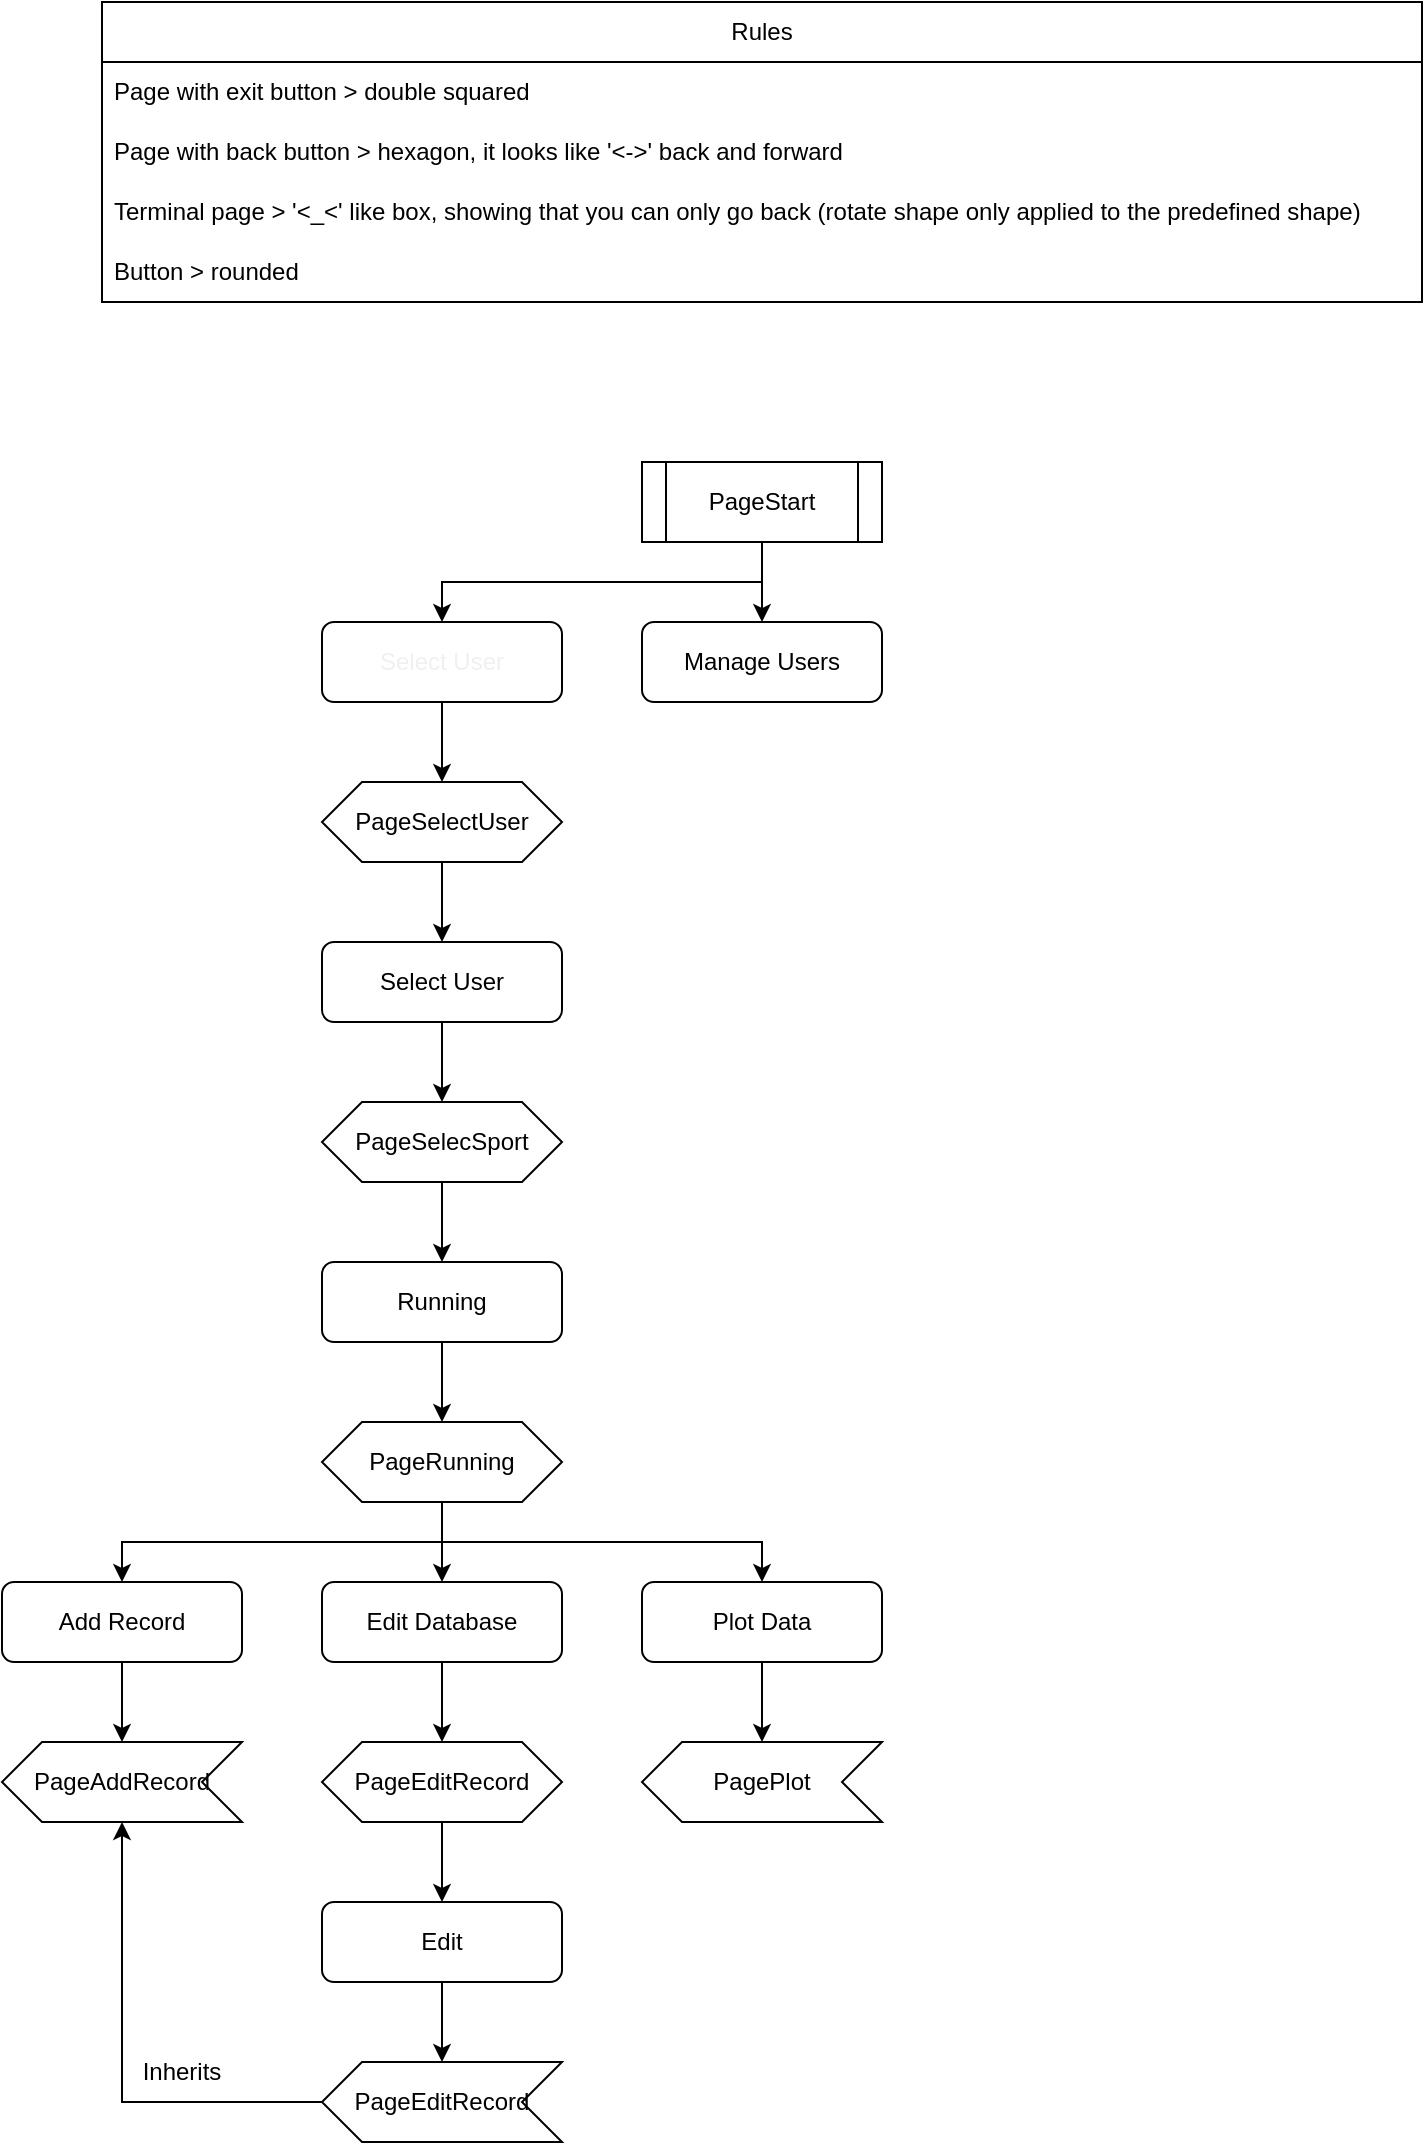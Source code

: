 <mxfile version="20.7.4" type="device"><diagram id="C5RBs43oDa-KdzZeNtuy" name="Page-1"><mxGraphModel dx="1036" dy="1775" grid="1" gridSize="10" guides="1" tooltips="1" connect="1" arrows="1" fold="1" page="1" pageScale="1" pageWidth="827" pageHeight="1169" math="0" shadow="0"><root><mxCell id="WIyWlLk6GJQsqaUBKTNV-0"/><mxCell id="WIyWlLk6GJQsqaUBKTNV-1" parent="WIyWlLk6GJQsqaUBKTNV-0"/><mxCell id="85kEBRqcw1jvHwk8xzVZ-10" style="edgeStyle=orthogonalEdgeStyle;rounded=0;orthogonalLoop=1;jettySize=auto;html=1;exitX=0.5;exitY=1;exitDx=0;exitDy=0;" parent="WIyWlLk6GJQsqaUBKTNV-1" source="WIyWlLk6GJQsqaUBKTNV-3" target="85kEBRqcw1jvHwk8xzVZ-8" edge="1"><mxGeometry relative="1" as="geometry"/></mxCell><mxCell id="85kEBRqcw1jvHwk8xzVZ-11" style="edgeStyle=orthogonalEdgeStyle;rounded=0;orthogonalLoop=1;jettySize=auto;html=1;exitX=0.5;exitY=1;exitDx=0;exitDy=0;entryX=0.5;entryY=0;entryDx=0;entryDy=0;" parent="WIyWlLk6GJQsqaUBKTNV-1" source="WIyWlLk6GJQsqaUBKTNV-3" target="85kEBRqcw1jvHwk8xzVZ-9" edge="1"><mxGeometry relative="1" as="geometry"/></mxCell><mxCell id="WIyWlLk6GJQsqaUBKTNV-3" value="PageStart" style="shape=process;whiteSpace=wrap;html=1;backgroundOutline=1;" parent="WIyWlLk6GJQsqaUBKTNV-1" vertex="1"><mxGeometry x="340" y="40" width="120" height="40" as="geometry"/></mxCell><mxCell id="85kEBRqcw1jvHwk8xzVZ-43" style="edgeStyle=orthogonalEdgeStyle;rounded=0;orthogonalLoop=1;jettySize=auto;html=1;exitX=0.5;exitY=1;exitDx=0;exitDy=0;" parent="WIyWlLk6GJQsqaUBKTNV-1" source="85kEBRqcw1jvHwk8xzVZ-8" edge="1"><mxGeometry relative="1" as="geometry"><mxPoint x="240.333" y="160.167" as="targetPoint"/></mxGeometry></mxCell><mxCell id="85kEBRqcw1jvHwk8xzVZ-95" style="edgeStyle=orthogonalEdgeStyle;rounded=0;orthogonalLoop=1;jettySize=auto;html=1;exitX=0.5;exitY=1;exitDx=0;exitDy=0;entryX=0.5;entryY=0;entryDx=0;entryDy=0;" parent="WIyWlLk6GJQsqaUBKTNV-1" source="85kEBRqcw1jvHwk8xzVZ-8" target="85kEBRqcw1jvHwk8xzVZ-74" edge="1"><mxGeometry relative="1" as="geometry"/></mxCell><mxCell id="85kEBRqcw1jvHwk8xzVZ-8" value="&lt;div style=&quot;&quot;&gt;&lt;br&gt;&lt;/div&gt;&lt;span style=&quot;color: rgb(240, 240, 240); font-family: Helvetica; font-size: 12px; font-style: normal; font-variant-ligatures: normal; font-variant-caps: normal; font-weight: 400; letter-spacing: normal; orphans: 2; text-indent: 0px; text-transform: none; widows: 2; word-spacing: 0px; -webkit-text-stroke-width: 0px; background-color: rgb(42, 37, 47); text-decoration-thickness: initial; text-decoration-style: initial; text-decoration-color: initial; float: none; display: inline !important;&quot;&gt;&lt;div style=&quot;&quot;&gt;Select User&lt;/div&gt;&lt;/span&gt;&lt;div style=&quot;&quot;&gt;&lt;br&gt;&lt;/div&gt;" style="rounded=1;whiteSpace=wrap;html=1;align=center;" parent="WIyWlLk6GJQsqaUBKTNV-1" vertex="1"><mxGeometry x="180" y="120" width="120" height="40" as="geometry"/></mxCell><mxCell id="85kEBRqcw1jvHwk8xzVZ-9" value="&lt;div style=&quot;&quot;&gt;Manage Users&lt;/div&gt;" style="rounded=1;whiteSpace=wrap;html=1;align=center;" parent="WIyWlLk6GJQsqaUBKTNV-1" vertex="1"><mxGeometry x="340" y="120" width="120" height="40" as="geometry"/></mxCell><mxCell id="85kEBRqcw1jvHwk8xzVZ-33" value="Rules" style="swimlane;fontStyle=0;childLayout=stackLayout;horizontal=1;startSize=30;horizontalStack=0;resizeParent=1;resizeParentMax=0;resizeLast=0;collapsible=1;marginBottom=0;whiteSpace=wrap;html=1;swimlaneFillColor=default;strokeColor=default;glass=0;gradientColor=none;" parent="WIyWlLk6GJQsqaUBKTNV-1" vertex="1"><mxGeometry x="70" y="-190" width="660" height="150" as="geometry"/></mxCell><mxCell id="85kEBRqcw1jvHwk8xzVZ-37" value="Page with exit button &amp;gt; double squared" style="text;strokeColor=none;fillColor=none;align=left;verticalAlign=middle;spacingLeft=4;spacingRight=4;overflow=hidden;points=[[0,0.5],[1,0.5]];portConstraint=eastwest;rotatable=0;whiteSpace=wrap;html=1;" parent="85kEBRqcw1jvHwk8xzVZ-33" vertex="1"><mxGeometry y="30" width="660" height="30" as="geometry"/></mxCell><mxCell id="85kEBRqcw1jvHwk8xzVZ-75" value="Page with back button &amp;gt; hexagon, it looks like '&amp;lt;-&amp;gt;' back and forward" style="text;strokeColor=none;fillColor=none;align=left;verticalAlign=middle;spacingLeft=4;spacingRight=4;overflow=hidden;points=[[0,0.5],[1,0.5]];portConstraint=eastwest;rotatable=0;whiteSpace=wrap;html=1;" parent="85kEBRqcw1jvHwk8xzVZ-33" vertex="1"><mxGeometry y="60" width="660" height="30" as="geometry"/></mxCell><mxCell id="85kEBRqcw1jvHwk8xzVZ-72" value="Terminal page &amp;gt; '&amp;lt;_&amp;lt;' like box, showing that you can only go back (rotate shape only applied to the predefined shape)" style="text;strokeColor=none;fillColor=none;align=left;verticalAlign=middle;spacingLeft=4;spacingRight=4;overflow=hidden;points=[[0,0.5],[1,0.5]];portConstraint=eastwest;rotatable=0;whiteSpace=wrap;html=1;" parent="85kEBRqcw1jvHwk8xzVZ-33" vertex="1"><mxGeometry y="90" width="660" height="30" as="geometry"/></mxCell><mxCell id="85kEBRqcw1jvHwk8xzVZ-35" value="Button &amp;gt; rounded" style="text;strokeColor=none;fillColor=none;align=left;verticalAlign=middle;spacingLeft=4;spacingRight=4;overflow=hidden;points=[[0,0.5],[1,0.5]];portConstraint=eastwest;rotatable=0;whiteSpace=wrap;html=1;" parent="85kEBRqcw1jvHwk8xzVZ-33" vertex="1"><mxGeometry y="120" width="660" height="30" as="geometry"/></mxCell><mxCell id="85kEBRqcw1jvHwk8xzVZ-94" style="edgeStyle=orthogonalEdgeStyle;rounded=0;orthogonalLoop=1;jettySize=auto;html=1;exitX=0.5;exitY=1;exitDx=0;exitDy=0;entryX=0.5;entryY=0;entryDx=0;entryDy=0;" parent="WIyWlLk6GJQsqaUBKTNV-1" source="85kEBRqcw1jvHwk8xzVZ-45" target="85kEBRqcw1jvHwk8xzVZ-79" edge="1"><mxGeometry relative="1" as="geometry"/></mxCell><mxCell id="85kEBRqcw1jvHwk8xzVZ-45" value="&lt;div style=&quot;&quot;&gt;Select User&lt;/div&gt;" style="rounded=1;whiteSpace=wrap;html=1;align=center;" parent="WIyWlLk6GJQsqaUBKTNV-1" vertex="1"><mxGeometry x="180" y="280" width="120" height="40" as="geometry"/></mxCell><mxCell id="85kEBRqcw1jvHwk8xzVZ-92" style="edgeStyle=orthogonalEdgeStyle;rounded=0;orthogonalLoop=1;jettySize=auto;html=1;exitX=0.5;exitY=1;exitDx=0;exitDy=0;entryX=0.5;entryY=0;entryDx=0;entryDy=0;" parent="WIyWlLk6GJQsqaUBKTNV-1" source="85kEBRqcw1jvHwk8xzVZ-51" target="85kEBRqcw1jvHwk8xzVZ-85" edge="1"><mxGeometry relative="1" as="geometry"/></mxCell><mxCell id="85kEBRqcw1jvHwk8xzVZ-51" value="&lt;div style=&quot;&quot;&gt;Running&lt;/div&gt;" style="rounded=1;whiteSpace=wrap;html=1;align=center;" parent="WIyWlLk6GJQsqaUBKTNV-1" vertex="1"><mxGeometry x="180" y="440" width="120" height="40" as="geometry"/></mxCell><mxCell id="85kEBRqcw1jvHwk8xzVZ-99" style="edgeStyle=orthogonalEdgeStyle;rounded=0;orthogonalLoop=1;jettySize=auto;html=1;exitX=0.5;exitY=1;exitDx=0;exitDy=0;entryX=0.5;entryY=1;entryDx=0;entryDy=0;" parent="WIyWlLk6GJQsqaUBKTNV-1" source="85kEBRqcw1jvHwk8xzVZ-56" target="85kEBRqcw1jvHwk8xzVZ-98" edge="1"><mxGeometry relative="1" as="geometry"/></mxCell><mxCell id="85kEBRqcw1jvHwk8xzVZ-56" value="&lt;div style=&quot;&quot;&gt;Add Record&lt;/div&gt;" style="rounded=1;whiteSpace=wrap;html=1;align=center;" parent="WIyWlLk6GJQsqaUBKTNV-1" vertex="1"><mxGeometry x="20" y="600" width="120" height="40" as="geometry"/></mxCell><mxCell id="ovBQ1sdAx-5Sxsn0rMwZ-1" value="" style="edgeStyle=orthogonalEdgeStyle;rounded=0;orthogonalLoop=1;jettySize=auto;html=1;" edge="1" parent="WIyWlLk6GJQsqaUBKTNV-1" source="85kEBRqcw1jvHwk8xzVZ-57" target="ovBQ1sdAx-5Sxsn0rMwZ-0"><mxGeometry relative="1" as="geometry"/></mxCell><mxCell id="85kEBRqcw1jvHwk8xzVZ-57" value="&lt;div style=&quot;&quot;&gt;Edit Database&lt;/div&gt;" style="rounded=1;whiteSpace=wrap;html=1;align=center;" parent="WIyWlLk6GJQsqaUBKTNV-1" vertex="1"><mxGeometry x="180" y="600" width="120" height="40" as="geometry"/></mxCell><mxCell id="ovBQ1sdAx-5Sxsn0rMwZ-3" value="" style="edgeStyle=orthogonalEdgeStyle;rounded=0;orthogonalLoop=1;jettySize=auto;html=1;" edge="1" parent="WIyWlLk6GJQsqaUBKTNV-1" source="85kEBRqcw1jvHwk8xzVZ-58" target="ovBQ1sdAx-5Sxsn0rMwZ-2"><mxGeometry relative="1" as="geometry"/></mxCell><mxCell id="85kEBRqcw1jvHwk8xzVZ-58" value="&lt;div style=&quot;&quot;&gt;Plot Data&lt;/div&gt;" style="rounded=1;whiteSpace=wrap;html=1;align=center;" parent="WIyWlLk6GJQsqaUBKTNV-1" vertex="1"><mxGeometry x="340" y="600" width="120" height="40" as="geometry"/></mxCell><mxCell id="85kEBRqcw1jvHwk8xzVZ-77" style="edgeStyle=orthogonalEdgeStyle;rounded=0;orthogonalLoop=1;jettySize=auto;html=1;exitX=0.5;exitY=1;exitDx=0;exitDy=0;entryX=0.5;entryY=0;entryDx=0;entryDy=0;" parent="WIyWlLk6GJQsqaUBKTNV-1" source="85kEBRqcw1jvHwk8xzVZ-74" target="85kEBRqcw1jvHwk8xzVZ-45" edge="1"><mxGeometry relative="1" as="geometry"/></mxCell><mxCell id="85kEBRqcw1jvHwk8xzVZ-74" value="PageSelectUser" style="shape=hexagon;perimeter=hexagonPerimeter2;whiteSpace=wrap;html=1;fixedSize=1;" parent="WIyWlLk6GJQsqaUBKTNV-1" vertex="1"><mxGeometry x="180" y="200" width="120" height="40" as="geometry"/></mxCell><mxCell id="85kEBRqcw1jvHwk8xzVZ-81" style="edgeStyle=orthogonalEdgeStyle;rounded=0;orthogonalLoop=1;jettySize=auto;html=1;exitX=0.5;exitY=1;exitDx=0;exitDy=0;entryX=0.5;entryY=0;entryDx=0;entryDy=0;" parent="WIyWlLk6GJQsqaUBKTNV-1" source="85kEBRqcw1jvHwk8xzVZ-79" target="85kEBRqcw1jvHwk8xzVZ-51" edge="1"><mxGeometry relative="1" as="geometry"/></mxCell><mxCell id="85kEBRqcw1jvHwk8xzVZ-79" value="PageSelecSport" style="shape=hexagon;perimeter=hexagonPerimeter2;whiteSpace=wrap;html=1;fixedSize=1;" parent="WIyWlLk6GJQsqaUBKTNV-1" vertex="1"><mxGeometry x="180" y="360" width="120" height="40" as="geometry"/></mxCell><mxCell id="85kEBRqcw1jvHwk8xzVZ-89" style="edgeStyle=orthogonalEdgeStyle;rounded=0;orthogonalLoop=1;jettySize=auto;html=1;exitX=0.5;exitY=1;exitDx=0;exitDy=0;" parent="WIyWlLk6GJQsqaUBKTNV-1" source="85kEBRqcw1jvHwk8xzVZ-85" target="85kEBRqcw1jvHwk8xzVZ-56" edge="1"><mxGeometry relative="1" as="geometry"/></mxCell><mxCell id="85kEBRqcw1jvHwk8xzVZ-90" style="edgeStyle=orthogonalEdgeStyle;rounded=0;orthogonalLoop=1;jettySize=auto;html=1;exitX=0.5;exitY=1;exitDx=0;exitDy=0;entryX=0.5;entryY=0;entryDx=0;entryDy=0;" parent="WIyWlLk6GJQsqaUBKTNV-1" source="85kEBRqcw1jvHwk8xzVZ-85" target="85kEBRqcw1jvHwk8xzVZ-57" edge="1"><mxGeometry relative="1" as="geometry"/></mxCell><mxCell id="85kEBRqcw1jvHwk8xzVZ-91" style="edgeStyle=orthogonalEdgeStyle;rounded=0;orthogonalLoop=1;jettySize=auto;html=1;exitX=0.5;exitY=1;exitDx=0;exitDy=0;entryX=0.5;entryY=0;entryDx=0;entryDy=0;" parent="WIyWlLk6GJQsqaUBKTNV-1" source="85kEBRqcw1jvHwk8xzVZ-85" target="85kEBRqcw1jvHwk8xzVZ-58" edge="1"><mxGeometry relative="1" as="geometry"/></mxCell><mxCell id="85kEBRqcw1jvHwk8xzVZ-85" value="PageRunning" style="shape=hexagon;perimeter=hexagonPerimeter2;whiteSpace=wrap;html=1;fixedSize=1;" parent="WIyWlLk6GJQsqaUBKTNV-1" vertex="1"><mxGeometry x="180" y="520" width="120" height="40" as="geometry"/></mxCell><mxCell id="85kEBRqcw1jvHwk8xzVZ-98" value="PageAddRecord" style="shape=step;perimeter=stepPerimeter;whiteSpace=wrap;html=1;fixedSize=1;direction=west;" parent="WIyWlLk6GJQsqaUBKTNV-1" vertex="1"><mxGeometry x="20" y="680" width="120" height="40" as="geometry"/></mxCell><mxCell id="ovBQ1sdAx-5Sxsn0rMwZ-5" value="" style="edgeStyle=orthogonalEdgeStyle;rounded=0;orthogonalLoop=1;jettySize=auto;html=1;" edge="1" parent="WIyWlLk6GJQsqaUBKTNV-1" source="ovBQ1sdAx-5Sxsn0rMwZ-0" target="ovBQ1sdAx-5Sxsn0rMwZ-4"><mxGeometry relative="1" as="geometry"/></mxCell><mxCell id="ovBQ1sdAx-5Sxsn0rMwZ-0" value="PageEditRecord" style="shape=hexagon;perimeter=hexagonPerimeter2;whiteSpace=wrap;html=1;fixedSize=1;" vertex="1" parent="WIyWlLk6GJQsqaUBKTNV-1"><mxGeometry x="180" y="680" width="120" height="40" as="geometry"/></mxCell><mxCell id="ovBQ1sdAx-5Sxsn0rMwZ-2" value="PagePlot" style="shape=step;perimeter=stepPerimeter;whiteSpace=wrap;html=1;fixedSize=1;direction=west;" vertex="1" parent="WIyWlLk6GJQsqaUBKTNV-1"><mxGeometry x="340" y="680" width="120" height="40" as="geometry"/></mxCell><mxCell id="ovBQ1sdAx-5Sxsn0rMwZ-7" value="" style="edgeStyle=orthogonalEdgeStyle;rounded=0;orthogonalLoop=1;jettySize=auto;html=1;" edge="1" parent="WIyWlLk6GJQsqaUBKTNV-1" source="ovBQ1sdAx-5Sxsn0rMwZ-4" target="ovBQ1sdAx-5Sxsn0rMwZ-6"><mxGeometry relative="1" as="geometry"/></mxCell><mxCell id="ovBQ1sdAx-5Sxsn0rMwZ-4" value="&lt;div style=&quot;&quot;&gt;Edit&lt;/div&gt;" style="rounded=1;whiteSpace=wrap;html=1;align=center;" vertex="1" parent="WIyWlLk6GJQsqaUBKTNV-1"><mxGeometry x="180" y="760" width="120" height="40" as="geometry"/></mxCell><mxCell id="ovBQ1sdAx-5Sxsn0rMwZ-8" style="edgeStyle=orthogonalEdgeStyle;rounded=0;orthogonalLoop=1;jettySize=auto;html=1;entryX=0.5;entryY=0;entryDx=0;entryDy=0;" edge="1" parent="WIyWlLk6GJQsqaUBKTNV-1" source="ovBQ1sdAx-5Sxsn0rMwZ-6" target="85kEBRqcw1jvHwk8xzVZ-98"><mxGeometry relative="1" as="geometry"/></mxCell><mxCell id="ovBQ1sdAx-5Sxsn0rMwZ-6" value="PageEditRecord" style="shape=step;perimeter=stepPerimeter;whiteSpace=wrap;html=1;fixedSize=1;direction=west;" vertex="1" parent="WIyWlLk6GJQsqaUBKTNV-1"><mxGeometry x="180" y="840" width="120" height="40" as="geometry"/></mxCell><mxCell id="ovBQ1sdAx-5Sxsn0rMwZ-9" value="Inherits" style="text;html=1;strokeColor=none;fillColor=none;align=center;verticalAlign=middle;whiteSpace=wrap;rounded=0;" vertex="1" parent="WIyWlLk6GJQsqaUBKTNV-1"><mxGeometry x="80" y="830" width="60" height="30" as="geometry"/></mxCell></root></mxGraphModel></diagram></mxfile>